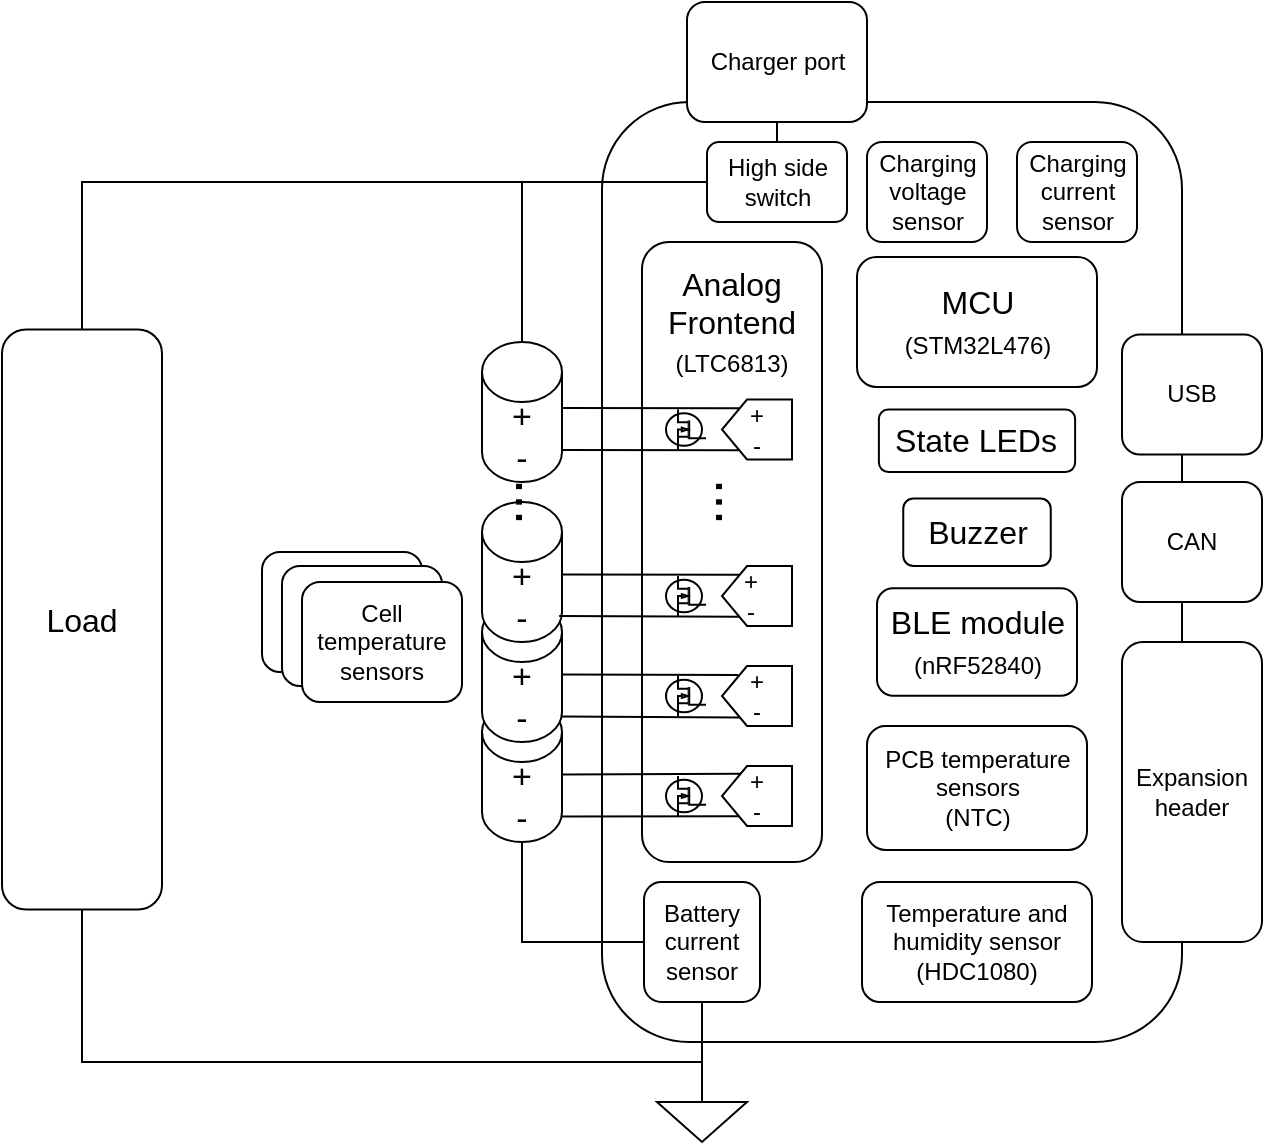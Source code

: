 <mxfile version="21.2.1" type="device">
  <diagram name="Page-1" id="EQJyJkfQMdv3somNTGk6">
    <mxGraphModel dx="2045" dy="698" grid="1" gridSize="10" guides="1" tooltips="1" connect="1" arrows="1" fold="1" page="1" pageScale="1" pageWidth="850" pageHeight="1100" math="0" shadow="0">
      <root>
        <mxCell id="0" />
        <mxCell id="1" parent="0" />
        <mxCell id="4OLsYMQMICfBBXzMfYlJ-2" value="" style="rounded=1;whiteSpace=wrap;html=1;fontSize=12;fillColor=#ffffff;" parent="1" vertex="1">
          <mxGeometry x="30" y="325" width="80" height="60" as="geometry" />
        </mxCell>
        <mxCell id="4OLsYMQMICfBBXzMfYlJ-1" value="" style="rounded=1;whiteSpace=wrap;html=1;fontSize=12;fillColor=#ffffff;" parent="1" vertex="1">
          <mxGeometry x="40" y="332" width="80" height="60" as="geometry" />
        </mxCell>
        <mxCell id="TeZvGwJzhUlr74pMuj6Z-2" value="&lt;font style=&quot;font-size: 17px;&quot;&gt;+&lt;br style=&quot;border-color: var(--border-color);&quot;&gt;-&lt;/font&gt;" style="shape=cylinder3;whiteSpace=wrap;html=1;boundedLbl=1;backgroundOutline=1;size=15;" parent="1" vertex="1">
          <mxGeometry x="140" y="400" width="40" height="70" as="geometry" />
        </mxCell>
        <mxCell id="TeZvGwJzhUlr74pMuj6Z-4" value="&lt;font style=&quot;font-size: 17px;&quot;&gt;+&lt;br style=&quot;border-color: var(--border-color);&quot;&gt;-&lt;/font&gt;" style="shape=cylinder3;whiteSpace=wrap;html=1;boundedLbl=1;backgroundOutline=1;size=15;" parent="1" vertex="1">
          <mxGeometry x="140" y="350" width="40" height="70" as="geometry" />
        </mxCell>
        <mxCell id="TeZvGwJzhUlr74pMuj6Z-5" value="&lt;font style=&quot;font-size: 17px;&quot;&gt;+&lt;br style=&quot;border-color: var(--border-color);&quot;&gt;-&lt;/font&gt;" style="shape=cylinder3;whiteSpace=wrap;html=1;boundedLbl=1;backgroundOutline=1;size=15;" parent="1" vertex="1">
          <mxGeometry x="140" y="300" width="40" height="70" as="geometry" />
        </mxCell>
        <mxCell id="TeZvGwJzhUlr74pMuj6Z-6" value="&lt;font style=&quot;font-size: 28px;&quot;&gt;...&lt;/font&gt;" style="text;html=1;strokeColor=none;fillColor=none;align=center;verticalAlign=middle;whiteSpace=wrap;rounded=0;rotation=-90;" parent="1" vertex="1">
          <mxGeometry x="130" y="292.5" width="40" height="15" as="geometry" />
        </mxCell>
        <mxCell id="TeZvGwJzhUlr74pMuj6Z-7" value="&lt;font style=&quot;font-size: 17px;&quot;&gt;+&lt;br&gt;-&lt;/font&gt;" style="shape=cylinder3;whiteSpace=wrap;html=1;boundedLbl=1;backgroundOutline=1;size=15;" parent="1" vertex="1">
          <mxGeometry x="140" y="220" width="40" height="70" as="geometry" />
        </mxCell>
        <mxCell id="TeZvGwJzhUlr74pMuj6Z-16" value="" style="rounded=1;whiteSpace=wrap;html=1;fontSize=17;" parent="1" vertex="1">
          <mxGeometry x="200" y="100" width="290" height="470" as="geometry" />
        </mxCell>
        <mxCell id="mOUoje14_cyd4yB3jaxS-1" value="MCU&lt;br&gt;&lt;font style=&quot;font-size: 12px;&quot;&gt;(STM32L476)&lt;/font&gt;" style="rounded=1;whiteSpace=wrap;html=1;fontSize=16;" parent="1" vertex="1">
          <mxGeometry x="327.5" y="177.5" width="120" height="65" as="geometry" />
        </mxCell>
        <mxCell id="mOUoje14_cyd4yB3jaxS-8" value="" style="rounded=1;whiteSpace=wrap;html=1;fontSize=16;" parent="1" vertex="1">
          <mxGeometry x="220" y="170" width="90" height="310" as="geometry" />
        </mxCell>
        <mxCell id="mOUoje14_cyd4yB3jaxS-7" value="&lt;font style=&quot;font-size: 28px;&quot;&gt;...&lt;/font&gt;" style="text;html=1;strokeColor=none;fillColor=none;align=center;verticalAlign=middle;whiteSpace=wrap;rounded=0;rotation=-90;" parent="1" vertex="1">
          <mxGeometry x="220" y="285" width="60" height="30" as="geometry" />
        </mxCell>
        <mxCell id="mOUoje14_cyd4yB3jaxS-12" value="" style="verticalLabelPosition=bottom;shadow=0;dashed=0;align=center;html=1;verticalAlign=top;shape=mxgraph.electrical.mosfets1.n-channel_mosfet_1;fontSize=16;flipH=1;" parent="1" vertex="1">
          <mxGeometry x="232" y="253.75" width="20" height="20" as="geometry" />
        </mxCell>
        <mxCell id="mOUoje14_cyd4yB3jaxS-14" value="" style="endArrow=none;html=1;rounded=0;fontSize=16;exitX=1;exitY=1;exitDx=0;exitDy=-15;exitPerimeter=0;entryX=0.739;entryY=0.147;entryDx=0;entryDy=0;entryPerimeter=0;" parent="1" target="mOUoje14_cyd4yB3jaxS-87" edge="1">
          <mxGeometry width="50" height="50" relative="1" as="geometry">
            <mxPoint x="180" y="253" as="sourcePoint" />
            <mxPoint x="266.895" y="252.434" as="targetPoint" />
          </mxGeometry>
        </mxCell>
        <mxCell id="mOUoje14_cyd4yB3jaxS-18" value="" style="endArrow=none;html=1;rounded=0;fontSize=16;exitX=1;exitY=1;exitDx=0;exitDy=-15;exitPerimeter=0;entryX=0.763;entryY=0.845;entryDx=0;entryDy=0;entryPerimeter=0;" parent="1" target="mOUoje14_cyd4yB3jaxS-87" edge="1">
          <mxGeometry width="50" height="50" relative="1" as="geometry">
            <mxPoint x="180" y="274" as="sourcePoint" />
            <mxPoint x="266.895" y="274.054" as="targetPoint" />
          </mxGeometry>
        </mxCell>
        <mxCell id="mOUoje14_cyd4yB3jaxS-49" value="Analog Frontend&lt;br&gt;&lt;font style=&quot;font-size: 12px;&quot;&gt;(LTC6813)&lt;/font&gt;" style="text;html=1;strokeColor=none;fillColor=none;align=center;verticalAlign=middle;whiteSpace=wrap;rounded=0;fontSize=16;" parent="1" vertex="1">
          <mxGeometry x="230" y="180" width="70" height="60" as="geometry" />
        </mxCell>
        <mxCell id="mOUoje14_cyd4yB3jaxS-66" value="" style="verticalLabelPosition=bottom;shadow=0;dashed=0;align=center;html=1;verticalAlign=top;shape=mxgraph.electrical.mosfets1.n-channel_mosfet_1;fontSize=16;flipH=1;" parent="1" vertex="1">
          <mxGeometry x="232" y="337" width="20" height="20" as="geometry" />
        </mxCell>
        <mxCell id="mOUoje14_cyd4yB3jaxS-69" value="" style="verticalLabelPosition=bottom;shadow=0;dashed=0;align=center;html=1;verticalAlign=top;shape=mxgraph.electrical.abstract.dac;fontSize=16;fillColor=#ffffff;flipH=1;" parent="1" vertex="1">
          <mxGeometry x="260" y="332" width="35" height="30" as="geometry" />
        </mxCell>
        <mxCell id="mOUoje14_cyd4yB3jaxS-70" value="" style="verticalLabelPosition=bottom;shadow=0;dashed=0;align=center;html=1;verticalAlign=top;shape=mxgraph.electrical.mosfets1.n-channel_mosfet_1;fontSize=16;flipH=1;" parent="1" vertex="1">
          <mxGeometry x="232" y="387" width="20" height="20" as="geometry" />
        </mxCell>
        <mxCell id="mOUoje14_cyd4yB3jaxS-71" value="" style="endArrow=none;html=1;rounded=0;fontSize=16;exitX=1;exitY=1;exitDx=0;exitDy=-15;exitPerimeter=0;entryX=0.768;entryY=0.151;entryDx=0;entryDy=0;entryPerimeter=0;" parent="1" target="mOUoje14_cyd4yB3jaxS-85" edge="1">
          <mxGeometry width="50" height="50" relative="1" as="geometry">
            <mxPoint x="180" y="386.25" as="sourcePoint" />
            <mxPoint x="266.895" y="385.684" as="targetPoint" />
          </mxGeometry>
        </mxCell>
        <mxCell id="mOUoje14_cyd4yB3jaxS-72" value="" style="endArrow=none;html=1;rounded=0;fontSize=16;exitX=1;exitY=1;exitDx=0;exitDy=-15;exitPerimeter=0;entryX=0.744;entryY=0.859;entryDx=0;entryDy=0;entryPerimeter=0;" parent="1" target="mOUoje14_cyd4yB3jaxS-85" edge="1">
          <mxGeometry width="50" height="50" relative="1" as="geometry">
            <mxPoint x="180" y="407.25" as="sourcePoint" />
            <mxPoint x="266.895" y="407.304" as="targetPoint" />
          </mxGeometry>
        </mxCell>
        <mxCell id="mOUoje14_cyd4yB3jaxS-74" value="" style="verticalLabelPosition=bottom;shadow=0;dashed=0;align=center;html=1;verticalAlign=top;shape=mxgraph.electrical.mosfets1.n-channel_mosfet_1;fontSize=16;flipH=1;" parent="1" vertex="1">
          <mxGeometry x="232" y="437" width="20" height="20" as="geometry" />
        </mxCell>
        <mxCell id="mOUoje14_cyd4yB3jaxS-75" value="" style="endArrow=none;html=1;rounded=0;fontSize=16;exitX=1;exitY=1;exitDx=0;exitDy=-15;exitPerimeter=0;entryX=0.741;entryY=0.131;entryDx=0;entryDy=0;entryPerimeter=0;" parent="1" target="mOUoje14_cyd4yB3jaxS-83" edge="1">
          <mxGeometry width="50" height="50" relative="1" as="geometry">
            <mxPoint x="180" y="436.25" as="sourcePoint" />
            <mxPoint x="266.895" y="435.684" as="targetPoint" />
          </mxGeometry>
        </mxCell>
        <mxCell id="mOUoje14_cyd4yB3jaxS-76" value="" style="endArrow=none;html=1;rounded=0;fontSize=16;exitX=1;exitY=1;exitDx=0;exitDy=-15;exitPerimeter=0;entryX=0.756;entryY=0.839;entryDx=0;entryDy=0;entryPerimeter=0;" parent="1" target="mOUoje14_cyd4yB3jaxS-83" edge="1">
          <mxGeometry width="50" height="50" relative="1" as="geometry">
            <mxPoint x="180" y="457.25" as="sourcePoint" />
            <mxPoint x="266.895" y="457.304" as="targetPoint" />
          </mxGeometry>
        </mxCell>
        <mxCell id="mOUoje14_cyd4yB3jaxS-78" value="" style="endArrow=none;html=1;rounded=0;fontSize=16;exitX=1;exitY=1;exitDx=0;exitDy=-15;exitPerimeter=0;entryX=0.754;entryY=0.146;entryDx=0;entryDy=0;entryPerimeter=0;" parent="1" target="mOUoje14_cyd4yB3jaxS-69" edge="1">
          <mxGeometry width="50" height="50" relative="1" as="geometry">
            <mxPoint x="180" y="336.25" as="sourcePoint" />
            <mxPoint x="266.895" y="335.684" as="targetPoint" />
          </mxGeometry>
        </mxCell>
        <mxCell id="mOUoje14_cyd4yB3jaxS-79" value="" style="endArrow=none;html=1;rounded=0;fontSize=16;exitX=1.014;exitY=0.814;exitDx=0;exitDy=0;exitPerimeter=0;entryX=0.754;entryY=0.846;entryDx=0;entryDy=0;entryPerimeter=0;" parent="1" target="mOUoje14_cyd4yB3jaxS-69" edge="1">
          <mxGeometry width="50" height="50" relative="1" as="geometry">
            <mxPoint x="178.56" y="356.98" as="sourcePoint" />
            <mxPoint x="262.305" y="357.0" as="targetPoint" />
          </mxGeometry>
        </mxCell>
        <mxCell id="mOUoje14_cyd4yB3jaxS-80" value="&lt;p style=&quot;line-height: 60%; font-size: 12px;&quot;&gt;&lt;/p&gt;&lt;blockquote style=&quot;margin: 0px 0px 0px 40px; border: none; padding: 0px; font-size: 12px;&quot;&gt;&lt;/blockquote&gt;&lt;span style=&quot;font-size: 12px; background-color: initial;&quot;&gt;+&lt;/span&gt;&lt;br style=&quot;font-size: 12px;&quot;&gt;&lt;font style=&quot;font-size: 12px;&quot;&gt;-&lt;/font&gt;&lt;p style=&quot;font-size: 12px;&quot;&gt;&lt;/p&gt;" style="text;html=1;strokeColor=none;fillColor=none;align=center;verticalAlign=middle;whiteSpace=wrap;rounded=0;fontSize=12;" parent="1" vertex="1">
          <mxGeometry x="267.5" y="332" width="12.5" height="30" as="geometry" />
        </mxCell>
        <mxCell id="mOUoje14_cyd4yB3jaxS-83" value="" style="verticalLabelPosition=bottom;shadow=0;dashed=0;align=center;html=1;verticalAlign=top;shape=mxgraph.electrical.abstract.dac;fontSize=16;fillColor=#ffffff;flipH=1;" parent="1" vertex="1">
          <mxGeometry x="260" y="432" width="35" height="30" as="geometry" />
        </mxCell>
        <mxCell id="mOUoje14_cyd4yB3jaxS-84" value="&lt;p style=&quot;line-height: 60%; font-size: 12px;&quot;&gt;&lt;/p&gt;&lt;blockquote style=&quot;margin: 0px 0px 0px 40px; border: none; padding: 0px; font-size: 12px;&quot;&gt;&lt;/blockquote&gt;&lt;span style=&quot;font-size: 12px; background-color: initial;&quot;&gt;+&lt;/span&gt;&lt;br style=&quot;font-size: 12px;&quot;&gt;&lt;font style=&quot;font-size: 12px;&quot;&gt;-&lt;/font&gt;&lt;p style=&quot;font-size: 12px;&quot;&gt;&lt;/p&gt;" style="text;html=1;strokeColor=none;fillColor=none;align=center;verticalAlign=middle;whiteSpace=wrap;rounded=0;fontSize=12;" parent="1" vertex="1">
          <mxGeometry x="271.25" y="432" width="12.5" height="30" as="geometry" />
        </mxCell>
        <mxCell id="mOUoje14_cyd4yB3jaxS-85" value="" style="verticalLabelPosition=bottom;shadow=0;dashed=0;align=center;html=1;verticalAlign=top;shape=mxgraph.electrical.abstract.dac;fontSize=16;fillColor=#ffffff;flipH=1;" parent="1" vertex="1">
          <mxGeometry x="260" y="382" width="35" height="30" as="geometry" />
        </mxCell>
        <mxCell id="mOUoje14_cyd4yB3jaxS-86" value="&lt;p style=&quot;line-height: 60%; font-size: 12px;&quot;&gt;&lt;/p&gt;&lt;blockquote style=&quot;margin: 0px 0px 0px 40px; border: none; padding: 0px; font-size: 12px;&quot;&gt;&lt;/blockquote&gt;&lt;span style=&quot;font-size: 12px; background-color: initial;&quot;&gt;+&lt;/span&gt;&lt;br style=&quot;font-size: 12px;&quot;&gt;&lt;font style=&quot;font-size: 12px;&quot;&gt;-&lt;/font&gt;&lt;p style=&quot;font-size: 12px;&quot;&gt;&lt;/p&gt;" style="text;html=1;strokeColor=none;fillColor=none;align=center;verticalAlign=middle;whiteSpace=wrap;rounded=0;fontSize=12;" parent="1" vertex="1">
          <mxGeometry x="271.25" y="382" width="12.5" height="30" as="geometry" />
        </mxCell>
        <mxCell id="mOUoje14_cyd4yB3jaxS-87" value="" style="verticalLabelPosition=bottom;shadow=0;dashed=0;align=center;html=1;verticalAlign=top;shape=mxgraph.electrical.abstract.dac;fontSize=16;fillColor=#ffffff;flipH=1;" parent="1" vertex="1">
          <mxGeometry x="260" y="248.75" width="35" height="30" as="geometry" />
        </mxCell>
        <mxCell id="mOUoje14_cyd4yB3jaxS-88" value="&lt;p style=&quot;line-height: 60%; font-size: 12px;&quot;&gt;&lt;/p&gt;&lt;blockquote style=&quot;margin: 0px 0px 0px 40px; border: none; padding: 0px; font-size: 12px;&quot;&gt;&lt;/blockquote&gt;&lt;span style=&quot;font-size: 12px; background-color: initial;&quot;&gt;+&lt;/span&gt;&lt;br style=&quot;font-size: 12px;&quot;&gt;&lt;font style=&quot;font-size: 12px;&quot;&gt;-&lt;/font&gt;&lt;p style=&quot;font-size: 12px;&quot;&gt;&lt;/p&gt;" style="text;html=1;strokeColor=none;fillColor=none;align=center;verticalAlign=middle;whiteSpace=wrap;rounded=0;fontSize=12;" parent="1" vertex="1">
          <mxGeometry x="271.25" y="248.75" width="12.5" height="30" as="geometry" />
        </mxCell>
        <mxCell id="mOUoje14_cyd4yB3jaxS-90" value="Temperature and humidity sensor&lt;br&gt;(HDC1080)" style="rounded=1;whiteSpace=wrap;html=1;fontSize=12;fillColor=#ffffff;" parent="1" vertex="1">
          <mxGeometry x="330" y="490" width="115" height="60" as="geometry" />
        </mxCell>
        <mxCell id="mOUoje14_cyd4yB3jaxS-95" style="edgeStyle=orthogonalEdgeStyle;rounded=0;orthogonalLoop=1;jettySize=auto;html=1;entryX=0.5;entryY=1;entryDx=0;entryDy=0;entryPerimeter=0;fontSize=12;endArrow=none;endFill=0;" parent="1" source="mOUoje14_cyd4yB3jaxS-92" target="TeZvGwJzhUlr74pMuj6Z-2" edge="1">
          <mxGeometry relative="1" as="geometry">
            <Array as="points">
              <mxPoint x="160" y="520" />
            </Array>
          </mxGeometry>
        </mxCell>
        <mxCell id="mOUoje14_cyd4yB3jaxS-92" value="Battery&lt;br&gt;current&lt;br&gt;sensor" style="rounded=1;whiteSpace=wrap;html=1;fontSize=12;fillColor=#ffffff;" parent="1" vertex="1">
          <mxGeometry x="221" y="490" width="58" height="60" as="geometry" />
        </mxCell>
        <mxCell id="mOUoje14_cyd4yB3jaxS-94" style="edgeStyle=orthogonalEdgeStyle;rounded=0;orthogonalLoop=1;jettySize=auto;html=1;exitX=0.5;exitY=0;exitDx=0;exitDy=0;exitPerimeter=0;entryX=0.5;entryY=1;entryDx=0;entryDy=0;fontSize=12;endArrow=none;endFill=0;" parent="1" source="mOUoje14_cyd4yB3jaxS-93" target="mOUoje14_cyd4yB3jaxS-92" edge="1">
          <mxGeometry relative="1" as="geometry" />
        </mxCell>
        <mxCell id="mOUoje14_cyd4yB3jaxS-93" value="" style="pointerEvents=1;verticalLabelPosition=bottom;shadow=0;dashed=0;align=center;html=1;verticalAlign=top;shape=mxgraph.electrical.signal_sources.signal_ground;fontSize=12;fillColor=#ffffff;" parent="1" vertex="1">
          <mxGeometry x="227.5" y="590" width="45" height="30" as="geometry" />
        </mxCell>
        <mxCell id="mOUoje14_cyd4yB3jaxS-99" value="Cell temperature sensors" style="rounded=1;whiteSpace=wrap;html=1;fontSize=12;fillColor=#ffffff;" parent="1" vertex="1">
          <mxGeometry x="50" y="340" width="80" height="60" as="geometry" />
        </mxCell>
        <mxCell id="4OLsYMQMICfBBXzMfYlJ-3" value="USB" style="rounded=1;whiteSpace=wrap;html=1;" parent="1" vertex="1">
          <mxGeometry x="460" y="216.25" width="70" height="60" as="geometry" />
        </mxCell>
        <mxCell id="4OLsYMQMICfBBXzMfYlJ-4" value="CAN" style="rounded=1;whiteSpace=wrap;html=1;" parent="1" vertex="1">
          <mxGeometry x="460" y="290" width="70" height="60" as="geometry" />
        </mxCell>
        <mxCell id="4OLsYMQMICfBBXzMfYlJ-7" value="BLE module&lt;br&gt;&lt;font style=&quot;font-size: 12px;&quot;&gt;(nRF52840)&lt;/font&gt;" style="rounded=1;whiteSpace=wrap;html=1;fontSize=16;" parent="1" vertex="1">
          <mxGeometry x="337.5" y="343.12" width="100" height="53.75" as="geometry" />
        </mxCell>
        <mxCell id="4OLsYMQMICfBBXzMfYlJ-9" style="edgeStyle=orthogonalEdgeStyle;rounded=0;orthogonalLoop=1;jettySize=auto;html=1;fontSize=12;endArrow=none;endFill=0;" parent="1" source="TeZvGwJzhUlr74pMuj6Z-7" target="4OLsYMQMICfBBXzMfYlJ-14" edge="1">
          <mxGeometry relative="1" as="geometry">
            <mxPoint x="290" y="140" as="targetPoint" />
            <Array as="points">
              <mxPoint x="160" y="140" />
            </Array>
          </mxGeometry>
        </mxCell>
        <mxCell id="sO5SA49bSD7Gtyw2qVEJ-1" style="edgeStyle=orthogonalEdgeStyle;rounded=0;orthogonalLoop=1;jettySize=auto;html=1;endArrow=none;endFill=0;" parent="1" source="4OLsYMQMICfBBXzMfYlJ-14" target="4OLsYMQMICfBBXzMfYlJ-17" edge="1">
          <mxGeometry relative="1" as="geometry" />
        </mxCell>
        <mxCell id="4OLsYMQMICfBBXzMfYlJ-14" value="High side switch" style="rounded=1;whiteSpace=wrap;html=1;fontSize=12;" parent="1" vertex="1">
          <mxGeometry x="252.5" y="120" width="70" height="40" as="geometry" />
        </mxCell>
        <mxCell id="4OLsYMQMICfBBXzMfYlJ-16" style="edgeStyle=orthogonalEdgeStyle;rounded=0;orthogonalLoop=1;jettySize=auto;html=1;exitX=0.5;exitY=0;exitDx=0;exitDy=0;fontSize=16;endArrow=none;endFill=0;" parent="1" source="4OLsYMQMICfBBXzMfYlJ-15" edge="1">
          <mxGeometry relative="1" as="geometry">
            <mxPoint x="160" y="140" as="targetPoint" />
            <Array as="points">
              <mxPoint x="-60" y="140" />
            </Array>
          </mxGeometry>
        </mxCell>
        <mxCell id="4OLsYMQMICfBBXzMfYlJ-24" style="edgeStyle=orthogonalEdgeStyle;rounded=0;orthogonalLoop=1;jettySize=auto;html=1;fontSize=16;endArrow=none;endFill=0;entryX=0.5;entryY=0;entryDx=0;entryDy=0;entryPerimeter=0;" parent="1" source="4OLsYMQMICfBBXzMfYlJ-15" target="mOUoje14_cyd4yB3jaxS-93" edge="1">
          <mxGeometry relative="1" as="geometry">
            <mxPoint x="160" y="520" as="targetPoint" />
            <Array as="points">
              <mxPoint x="-60" y="580" />
              <mxPoint x="250" y="580" />
            </Array>
          </mxGeometry>
        </mxCell>
        <mxCell id="4OLsYMQMICfBBXzMfYlJ-15" value="Load" style="rounded=1;whiteSpace=wrap;html=1;fontSize=16;" parent="1" vertex="1">
          <mxGeometry x="-100" y="213.75" width="80" height="290" as="geometry" />
        </mxCell>
        <mxCell id="4OLsYMQMICfBBXzMfYlJ-17" value="Charger port" style="rounded=1;whiteSpace=wrap;html=1;" parent="1" vertex="1">
          <mxGeometry x="242.5" y="50" width="90" height="60" as="geometry" />
        </mxCell>
        <mxCell id="4OLsYMQMICfBBXzMfYlJ-18" value="Charging voltage sensor" style="rounded=1;whiteSpace=wrap;html=1;" parent="1" vertex="1">
          <mxGeometry x="332.5" y="120" width="60" height="50" as="geometry" />
        </mxCell>
        <mxCell id="4OLsYMQMICfBBXzMfYlJ-23" value="PCB temperature sensors&lt;br&gt;(NTC)" style="rounded=1;whiteSpace=wrap;html=1;fontSize=12;fillColor=#ffffff;" parent="1" vertex="1">
          <mxGeometry x="332.5" y="412" width="110" height="62" as="geometry" />
        </mxCell>
        <mxCell id="sO5SA49bSD7Gtyw2qVEJ-2" value="Charging current sensor" style="rounded=1;whiteSpace=wrap;html=1;" parent="1" vertex="1">
          <mxGeometry x="407.5" y="120" width="60" height="50" as="geometry" />
        </mxCell>
        <mxCell id="CIu8LaGKwtHl4sl6Zgh1-2" value="Expansion header" style="rounded=1;whiteSpace=wrap;html=1;" parent="1" vertex="1">
          <mxGeometry x="460" y="370" width="70" height="150" as="geometry" />
        </mxCell>
        <mxCell id="R5DXyjySxLFlA9eX8ngf-1" value="Buzzer" style="rounded=1;whiteSpace=wrap;html=1;fontSize=16;" parent="1" vertex="1">
          <mxGeometry x="350.63" y="298.25" width="73.75" height="33.75" as="geometry" />
        </mxCell>
        <mxCell id="PAm2uFlAgmHI_0X1vEtF-1" value="State LEDs" style="rounded=1;whiteSpace=wrap;html=1;fontSize=16;" vertex="1" parent="1">
          <mxGeometry x="338.44" y="253.75" width="98.12" height="31.25" as="geometry" />
        </mxCell>
      </root>
    </mxGraphModel>
  </diagram>
</mxfile>
